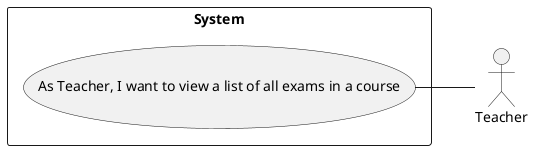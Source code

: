@startuml
left to right direction
skinparam packageStyle rectangle
actor Teacher

rectangle "System" {
    (As Teacher, I want to view a list of all exams in a course) -- Teacher
}
@enduml